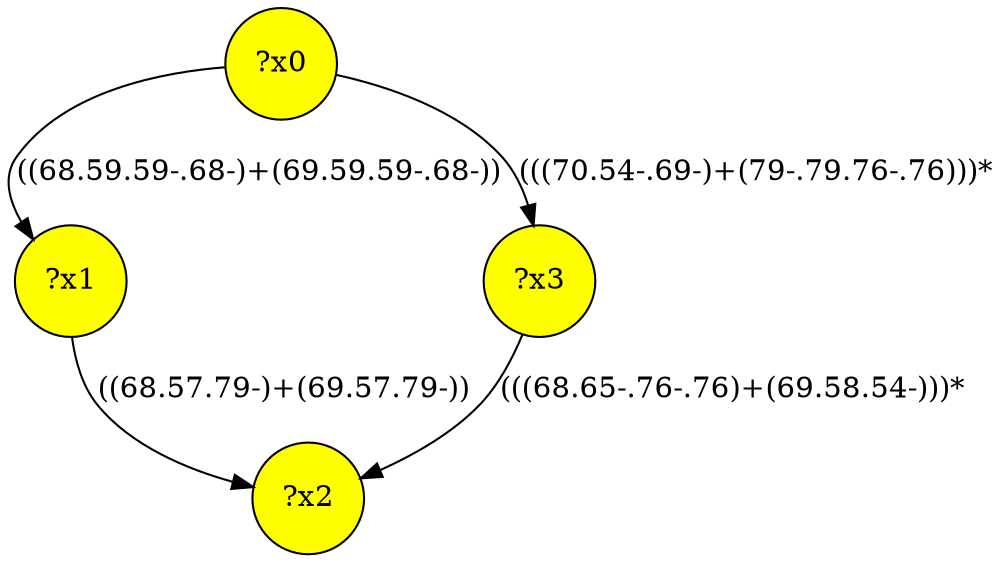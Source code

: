 digraph g {
	x1 [fillcolor="yellow", style="filled," shape=circle, label="?x1"];
	x2 [fillcolor="yellow", style="filled," shape=circle, label="?x2"];
	x0 [fillcolor="yellow", style="filled," shape=circle, label="?x0"];
	x3 [fillcolor="yellow", style="filled," shape=circle, label="?x3"];
	x0 -> x1 [label="((68.59.59-.68-)+(69.59.59-.68-))"];
	x1 -> x2 [label="((68.57.79-)+(69.57.79-))"];
	x0 -> x3 [label="(((70.54-.69-)+(79-.79.76-.76)))*"];
	x3 -> x2 [label="(((68.65-.76-.76)+(69.58.54-)))*"];
}
